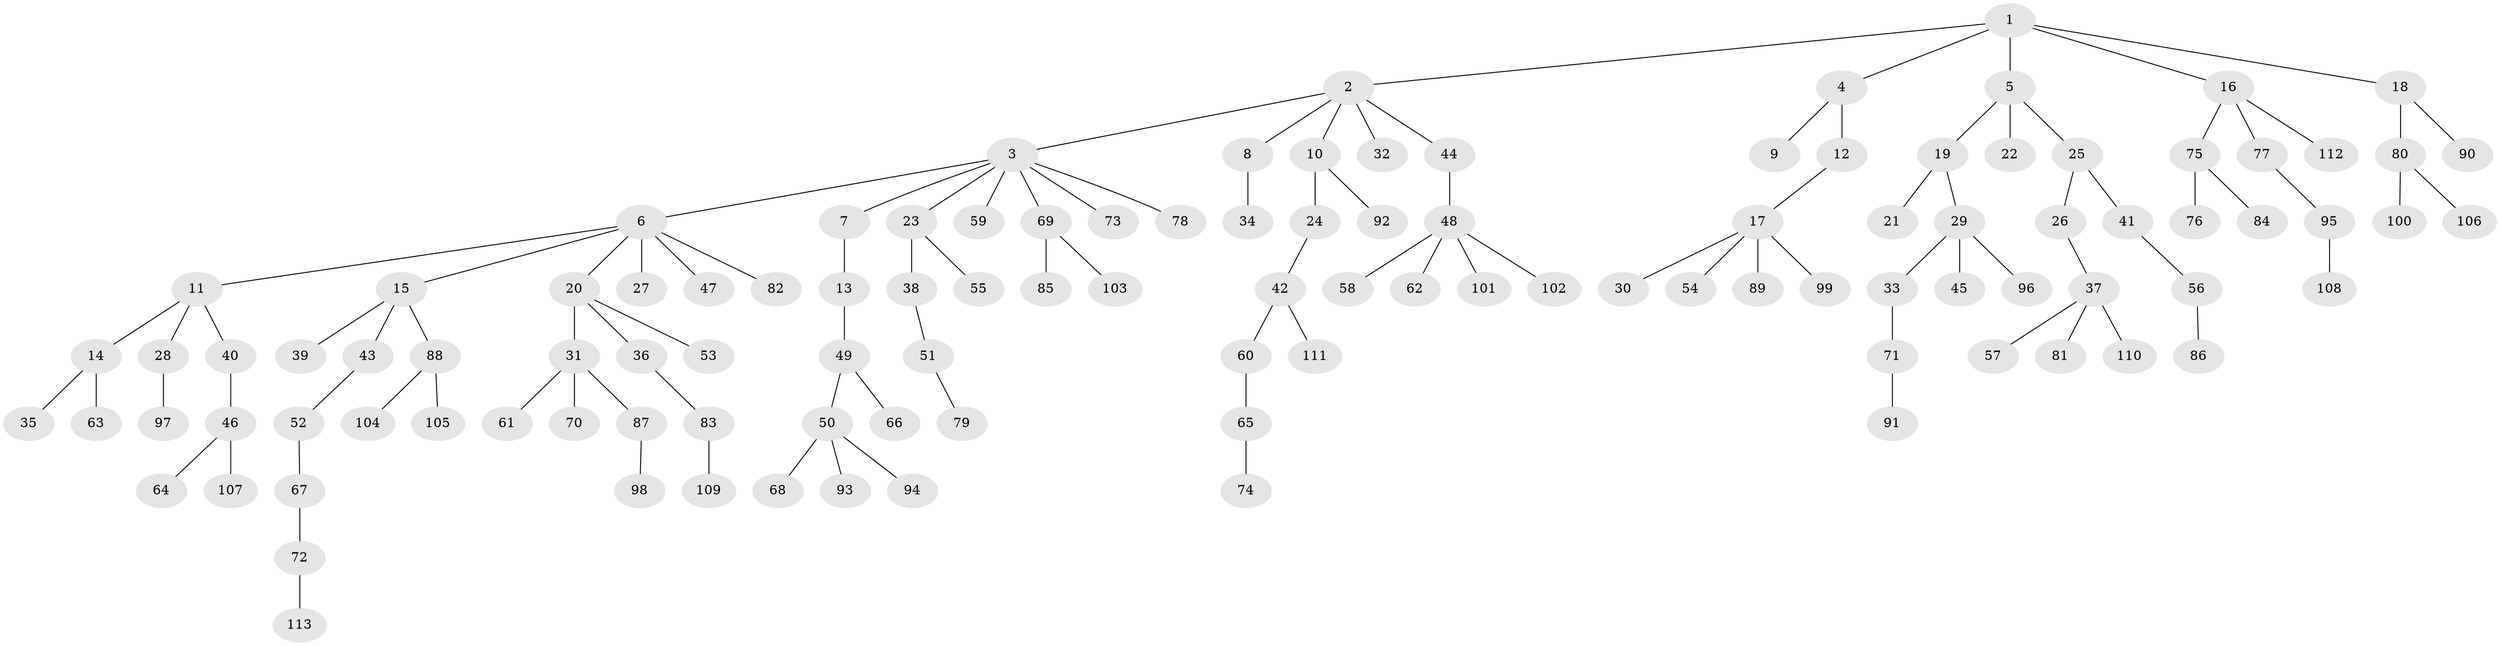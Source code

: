 // coarse degree distribution, {6: 0.024691358024691357, 5: 0.037037037037037035, 8: 0.012345679012345678, 3: 0.13580246913580246, 1: 0.5185185185185185, 2: 0.2345679012345679, 4: 0.037037037037037035}
// Generated by graph-tools (version 1.1) at 2025/42/03/06/25 10:42:05]
// undirected, 113 vertices, 112 edges
graph export_dot {
graph [start="1"]
  node [color=gray90,style=filled];
  1;
  2;
  3;
  4;
  5;
  6;
  7;
  8;
  9;
  10;
  11;
  12;
  13;
  14;
  15;
  16;
  17;
  18;
  19;
  20;
  21;
  22;
  23;
  24;
  25;
  26;
  27;
  28;
  29;
  30;
  31;
  32;
  33;
  34;
  35;
  36;
  37;
  38;
  39;
  40;
  41;
  42;
  43;
  44;
  45;
  46;
  47;
  48;
  49;
  50;
  51;
  52;
  53;
  54;
  55;
  56;
  57;
  58;
  59;
  60;
  61;
  62;
  63;
  64;
  65;
  66;
  67;
  68;
  69;
  70;
  71;
  72;
  73;
  74;
  75;
  76;
  77;
  78;
  79;
  80;
  81;
  82;
  83;
  84;
  85;
  86;
  87;
  88;
  89;
  90;
  91;
  92;
  93;
  94;
  95;
  96;
  97;
  98;
  99;
  100;
  101;
  102;
  103;
  104;
  105;
  106;
  107;
  108;
  109;
  110;
  111;
  112;
  113;
  1 -- 2;
  1 -- 4;
  1 -- 5;
  1 -- 16;
  1 -- 18;
  2 -- 3;
  2 -- 8;
  2 -- 10;
  2 -- 32;
  2 -- 44;
  3 -- 6;
  3 -- 7;
  3 -- 23;
  3 -- 59;
  3 -- 69;
  3 -- 73;
  3 -- 78;
  4 -- 9;
  4 -- 12;
  5 -- 19;
  5 -- 22;
  5 -- 25;
  6 -- 11;
  6 -- 15;
  6 -- 20;
  6 -- 27;
  6 -- 47;
  6 -- 82;
  7 -- 13;
  8 -- 34;
  10 -- 24;
  10 -- 92;
  11 -- 14;
  11 -- 28;
  11 -- 40;
  12 -- 17;
  13 -- 49;
  14 -- 35;
  14 -- 63;
  15 -- 39;
  15 -- 43;
  15 -- 88;
  16 -- 75;
  16 -- 77;
  16 -- 112;
  17 -- 30;
  17 -- 54;
  17 -- 89;
  17 -- 99;
  18 -- 80;
  18 -- 90;
  19 -- 21;
  19 -- 29;
  20 -- 31;
  20 -- 36;
  20 -- 53;
  23 -- 38;
  23 -- 55;
  24 -- 42;
  25 -- 26;
  25 -- 41;
  26 -- 37;
  28 -- 97;
  29 -- 33;
  29 -- 45;
  29 -- 96;
  31 -- 61;
  31 -- 70;
  31 -- 87;
  33 -- 71;
  36 -- 83;
  37 -- 57;
  37 -- 81;
  37 -- 110;
  38 -- 51;
  40 -- 46;
  41 -- 56;
  42 -- 60;
  42 -- 111;
  43 -- 52;
  44 -- 48;
  46 -- 64;
  46 -- 107;
  48 -- 58;
  48 -- 62;
  48 -- 101;
  48 -- 102;
  49 -- 50;
  49 -- 66;
  50 -- 68;
  50 -- 93;
  50 -- 94;
  51 -- 79;
  52 -- 67;
  56 -- 86;
  60 -- 65;
  65 -- 74;
  67 -- 72;
  69 -- 85;
  69 -- 103;
  71 -- 91;
  72 -- 113;
  75 -- 76;
  75 -- 84;
  77 -- 95;
  80 -- 100;
  80 -- 106;
  83 -- 109;
  87 -- 98;
  88 -- 104;
  88 -- 105;
  95 -- 108;
}
